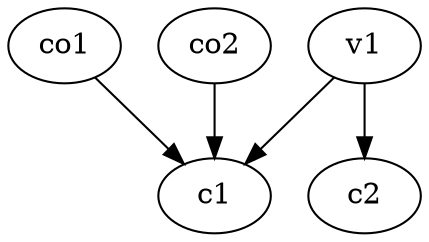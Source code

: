 strict digraph  {
c1;
c2;
v1;
co1;
co2;
v1 -> c1  [weight=1];
v1 -> c2  [weight=1];
co1 -> c1  [weight=1];
co2 -> c1  [weight=1];
}

